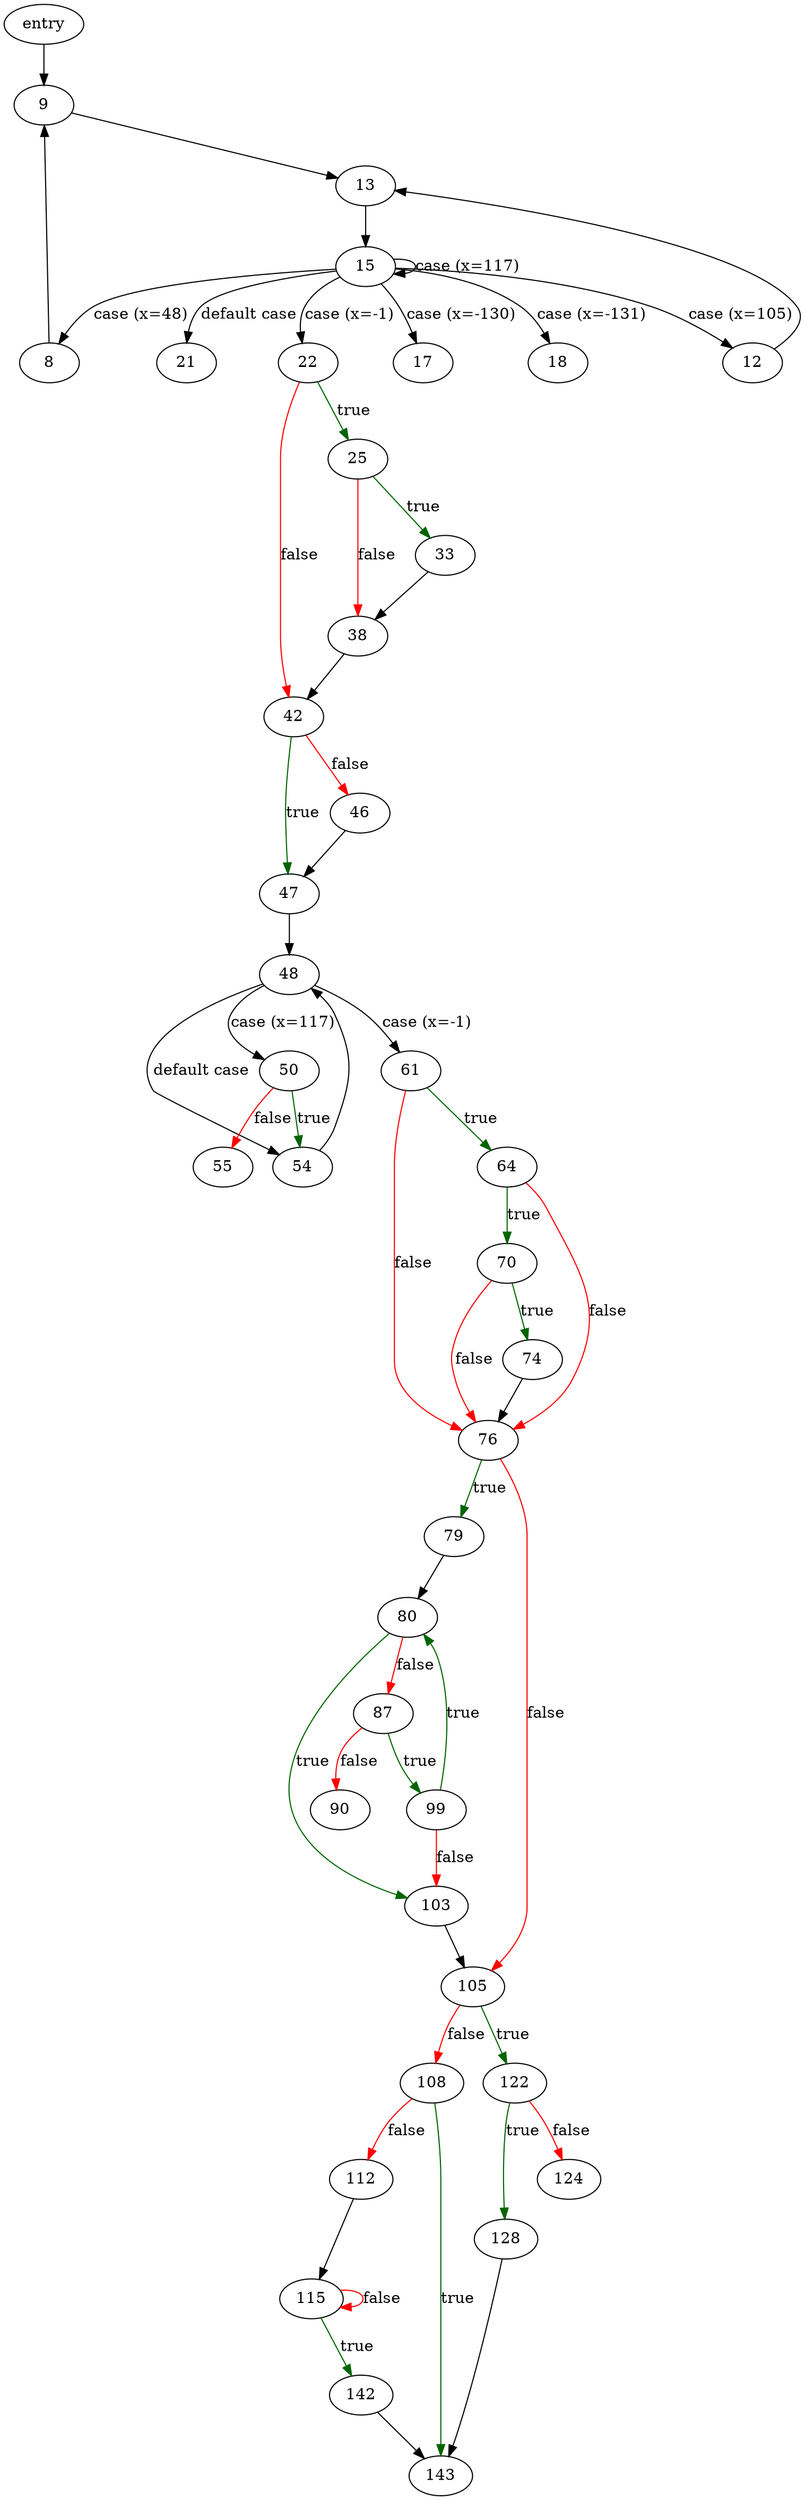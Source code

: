 digraph "main" {
	// Node definitions.
	2 [label=entry];
	8;
	9;
	12;
	13;
	15;
	17;
	18;
	21;
	22;
	25;
	33;
	38;
	42;
	46;
	47;
	48;
	50;
	54;
	55;
	61;
	64;
	70;
	74;
	76;
	79;
	80;
	87;
	90;
	99;
	103;
	105;
	108;
	112;
	115;
	122;
	124;
	128;
	142;
	143;

	// Edge definitions.
	2 -> 9;
	8 -> 9;
	9 -> 13;
	12 -> 13;
	13 -> 15;
	15 -> 8 [label="case (x=48)"];
	15 -> 12 [label="case (x=105)"];
	15 -> 15 [label="case (x=117)"];
	15 -> 17 [label="case (x=-130)"];
	15 -> 18 [label="case (x=-131)"];
	15 -> 21 [label="default case"];
	15 -> 22 [label="case (x=-1)"];
	22 -> 25 [
		color=darkgreen
		label=true
	];
	22 -> 42 [
		color=red
		label=false
	];
	25 -> 33 [
		color=darkgreen
		label=true
	];
	25 -> 38 [
		color=red
		label=false
	];
	33 -> 38;
	38 -> 42;
	42 -> 46 [
		color=red
		label=false
	];
	42 -> 47 [
		color=darkgreen
		label=true
	];
	46 -> 47;
	47 -> 48;
	48 -> 50 [label="case (x=117)"];
	48 -> 54 [label="default case"];
	48 -> 61 [label="case (x=-1)"];
	50 -> 54 [
		color=darkgreen
		label=true
	];
	50 -> 55 [
		color=red
		label=false
	];
	54 -> 48;
	61 -> 64 [
		color=darkgreen
		label=true
	];
	61 -> 76 [
		color=red
		label=false
	];
	64 -> 70 [
		color=darkgreen
		label=true
	];
	64 -> 76 [
		color=red
		label=false
	];
	70 -> 74 [
		color=darkgreen
		label=true
	];
	70 -> 76 [
		color=red
		label=false
	];
	74 -> 76;
	76 -> 79 [
		color=darkgreen
		label=true
	];
	76 -> 105 [
		color=red
		label=false
	];
	79 -> 80;
	80 -> 87 [
		color=red
		label=false
	];
	80 -> 103 [
		color=darkgreen
		label=true
	];
	87 -> 90 [
		color=red
		label=false
	];
	87 -> 99 [
		color=darkgreen
		label=true
	];
	99 -> 80 [
		color=darkgreen
		label=true
	];
	99 -> 103 [
		color=red
		label=false
	];
	103 -> 105;
	105 -> 108 [
		color=red
		label=false
	];
	105 -> 122 [
		color=darkgreen
		label=true
	];
	108 -> 112 [
		color=red
		label=false
	];
	108 -> 143 [
		color=darkgreen
		label=true
	];
	112 -> 115;
	115 -> 115 [
		color=red
		label=false
	];
	115 -> 142 [
		color=darkgreen
		label=true
	];
	122 -> 124 [
		color=red
		label=false
	];
	122 -> 128 [
		color=darkgreen
		label=true
	];
	128 -> 143;
	142 -> 143;
}